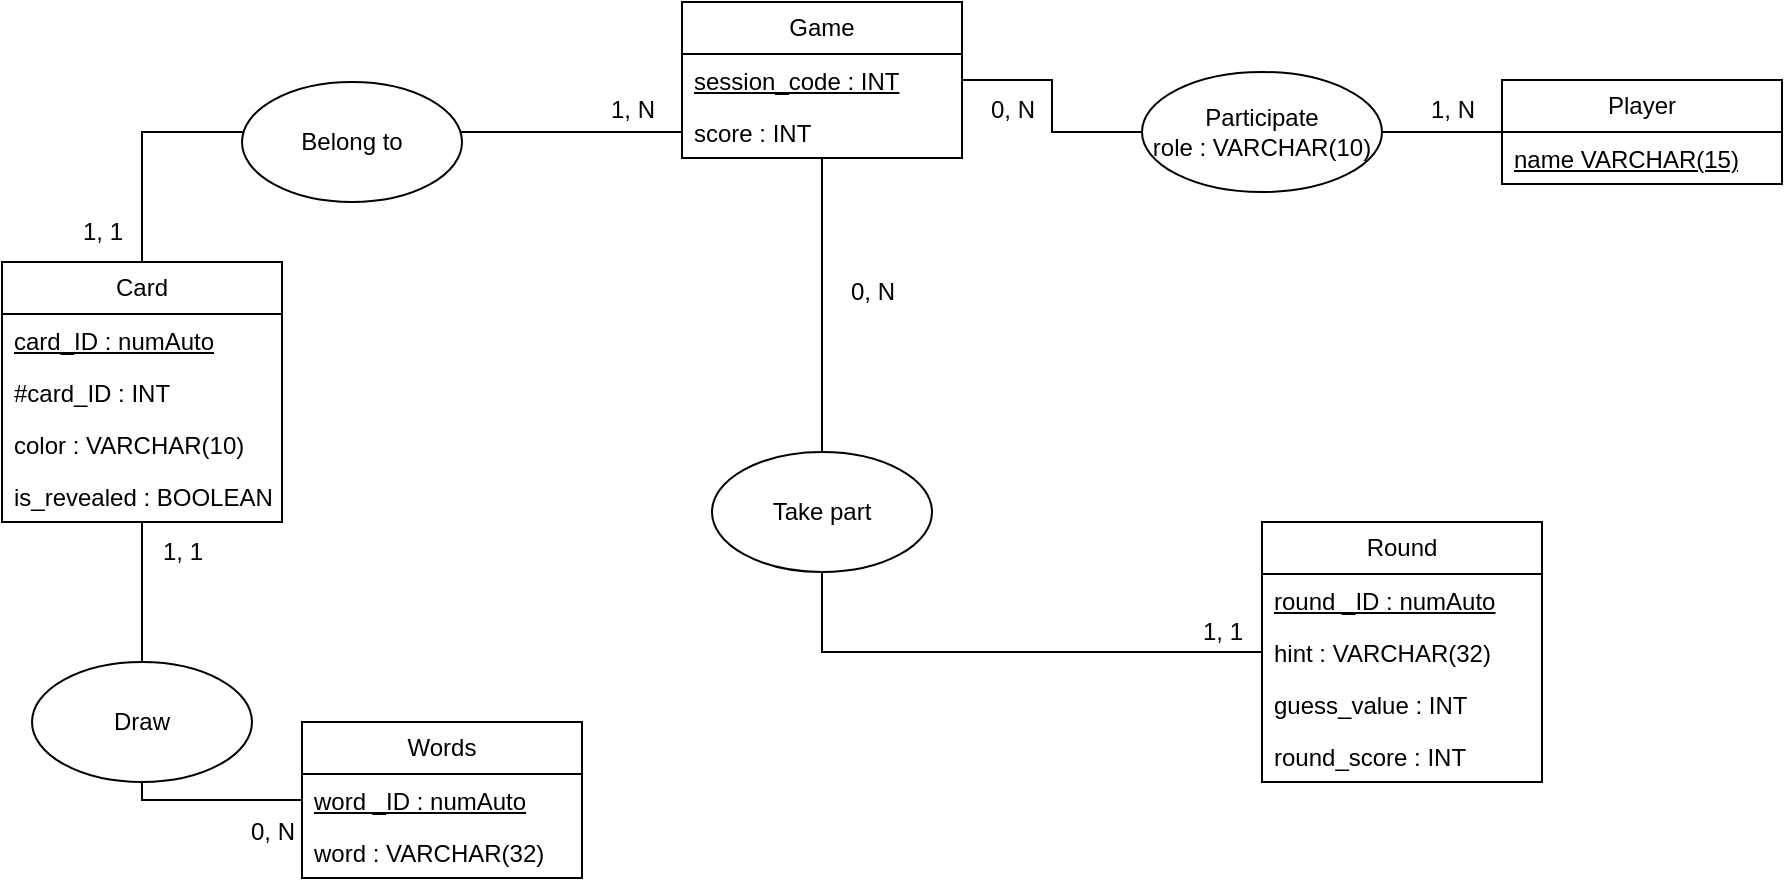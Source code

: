 <mxfile version="24.5.3" type="github">
  <diagram name="Page-1" id="bULinHIrzRMRAssg-DR1">
    <mxGraphModel dx="651" dy="695" grid="1" gridSize="10" guides="1" tooltips="1" connect="1" arrows="1" fold="1" page="1" pageScale="1" pageWidth="1169" pageHeight="827" math="0" shadow="0">
      <root>
        <mxCell id="0" />
        <mxCell id="1" parent="0" />
        <mxCell id="41feGYyov1eM8qyhhKeD-36" style="edgeStyle=orthogonalEdgeStyle;rounded=0;orthogonalLoop=1;jettySize=auto;html=1;endArrow=none;endFill=0;" parent="1" source="jrPJqY-cBqJbE4AikIkB-18" target="41feGYyov1eM8qyhhKeD-10" edge="1">
          <mxGeometry relative="1" as="geometry" />
        </mxCell>
        <mxCell id="41feGYyov1eM8qyhhKeD-1" value="Game" style="swimlane;fontStyle=0;childLayout=stackLayout;horizontal=1;startSize=26;fillColor=none;horizontalStack=0;resizeParent=1;resizeParentMax=0;resizeLast=0;collapsible=1;marginBottom=0;whiteSpace=wrap;html=1;" parent="1" vertex="1">
          <mxGeometry x="440" y="180" width="140" height="78" as="geometry" />
        </mxCell>
        <mxCell id="41feGYyov1eM8qyhhKeD-2" value="&lt;u&gt;session_code : INT&lt;/u&gt;" style="text;strokeColor=none;fillColor=none;align=left;verticalAlign=top;spacingLeft=4;spacingRight=4;overflow=hidden;rotatable=0;points=[[0,0.5],[1,0.5]];portConstraint=eastwest;whiteSpace=wrap;html=1;" parent="41feGYyov1eM8qyhhKeD-1" vertex="1">
          <mxGeometry y="26" width="140" height="26" as="geometry" />
        </mxCell>
        <mxCell id="41feGYyov1eM8qyhhKeD-7" value="score : INT" style="text;strokeColor=none;fillColor=none;align=left;verticalAlign=top;spacingLeft=4;spacingRight=4;overflow=hidden;rotatable=0;points=[[0,0.5],[1,0.5]];portConstraint=eastwest;whiteSpace=wrap;html=1;" parent="41feGYyov1eM8qyhhKeD-1" vertex="1">
          <mxGeometry y="52" width="140" height="26" as="geometry" />
        </mxCell>
        <mxCell id="41feGYyov1eM8qyhhKeD-10" value="Player" style="swimlane;fontStyle=0;childLayout=stackLayout;horizontal=1;startSize=26;fillColor=none;horizontalStack=0;resizeParent=1;resizeParentMax=0;resizeLast=0;collapsible=1;marginBottom=0;whiteSpace=wrap;html=1;" parent="1" vertex="1">
          <mxGeometry x="850" y="219" width="140" height="52" as="geometry" />
        </mxCell>
        <mxCell id="41feGYyov1eM8qyhhKeD-11" value="&lt;u&gt;name VARCHAR(15)&lt;/u&gt;" style="text;strokeColor=none;fillColor=none;align=left;verticalAlign=top;spacingLeft=4;spacingRight=4;overflow=hidden;rotatable=0;points=[[0,0.5],[1,0.5]];portConstraint=eastwest;whiteSpace=wrap;html=1;" parent="41feGYyov1eM8qyhhKeD-10" vertex="1">
          <mxGeometry y="26" width="140" height="26" as="geometry" />
        </mxCell>
        <mxCell id="9fqSzn5vpVTHfKsKmS2U-1" style="rounded=0;orthogonalLoop=1;jettySize=auto;html=1;edgeStyle=orthogonalEdgeStyle;endArrow=none;endFill=0;" parent="1" source="41feGYyov1eM8qyhhKeD-26" target="41feGYyov1eM8qyhhKeD-1" edge="1">
          <mxGeometry relative="1" as="geometry">
            <Array as="points">
              <mxPoint x="170" y="245" />
            </Array>
          </mxGeometry>
        </mxCell>
        <mxCell id="41feGYyov1eM8qyhhKeD-26" value="Card" style="swimlane;fontStyle=0;childLayout=stackLayout;horizontal=1;startSize=26;fillColor=none;horizontalStack=0;resizeParent=1;resizeParentMax=0;resizeLast=0;collapsible=1;marginBottom=0;whiteSpace=wrap;html=1;" parent="1" vertex="1">
          <mxGeometry x="100" y="310" width="140" height="130" as="geometry" />
        </mxCell>
        <mxCell id="41feGYyov1eM8qyhhKeD-27" value="&lt;u&gt;card_ID : numAuto&lt;/u&gt;" style="text;strokeColor=none;fillColor=none;align=left;verticalAlign=top;spacingLeft=4;spacingRight=4;overflow=hidden;rotatable=0;points=[[0,0.5],[1,0.5]];portConstraint=eastwest;whiteSpace=wrap;html=1;" parent="41feGYyov1eM8qyhhKeD-26" vertex="1">
          <mxGeometry y="26" width="140" height="26" as="geometry" />
        </mxCell>
        <mxCell id="41feGYyov1eM8qyhhKeD-28" value="#card_ID : INT" style="text;strokeColor=none;fillColor=none;align=left;verticalAlign=top;spacingLeft=4;spacingRight=4;overflow=hidden;rotatable=0;points=[[0,0.5],[1,0.5]];portConstraint=eastwest;whiteSpace=wrap;html=1;" parent="41feGYyov1eM8qyhhKeD-26" vertex="1">
          <mxGeometry y="52" width="140" height="26" as="geometry" />
        </mxCell>
        <mxCell id="xzaFgJdzzJLVi3Fy9hRb-1" value="color : VARCHAR(10)" style="text;strokeColor=none;fillColor=none;align=left;verticalAlign=top;spacingLeft=4;spacingRight=4;overflow=hidden;rotatable=0;points=[[0,0.5],[1,0.5]];portConstraint=eastwest;whiteSpace=wrap;html=1;" parent="41feGYyov1eM8qyhhKeD-26" vertex="1">
          <mxGeometry y="78" width="140" height="26" as="geometry" />
        </mxCell>
        <mxCell id="9fqSzn5vpVTHfKsKmS2U-2" value="is_revealed : BOOLEAN" style="text;strokeColor=none;fillColor=none;align=left;verticalAlign=top;spacingLeft=4;spacingRight=4;overflow=hidden;rotatable=0;points=[[0,0.5],[1,0.5]];portConstraint=eastwest;whiteSpace=wrap;html=1;" parent="41feGYyov1eM8qyhhKeD-26" vertex="1">
          <mxGeometry y="104" width="140" height="26" as="geometry" />
        </mxCell>
        <mxCell id="BuWvbfeFgEEDxW86AXxD-5" style="edgeStyle=orthogonalEdgeStyle;rounded=0;orthogonalLoop=1;jettySize=auto;html=1;endArrow=none;endFill=0;" parent="1" source="BuWvbfeFgEEDxW86AXxD-1" target="41feGYyov1eM8qyhhKeD-26" edge="1">
          <mxGeometry relative="1" as="geometry" />
        </mxCell>
        <mxCell id="BuWvbfeFgEEDxW86AXxD-1" value="&lt;span style=&quot;background-color: initial;&quot;&gt;Words&lt;/span&gt;" style="swimlane;fontStyle=0;childLayout=stackLayout;horizontal=1;startSize=26;fillColor=none;horizontalStack=0;resizeParent=1;resizeParentMax=0;resizeLast=0;collapsible=1;marginBottom=0;whiteSpace=wrap;html=1;" parent="1" vertex="1">
          <mxGeometry x="250" y="540" width="140" height="78" as="geometry" />
        </mxCell>
        <mxCell id="BuWvbfeFgEEDxW86AXxD-2" value="&lt;u&gt;word _ID : numAuto&lt;/u&gt;" style="text;strokeColor=none;fillColor=none;align=left;verticalAlign=top;spacingLeft=4;spacingRight=4;overflow=hidden;rotatable=0;points=[[0,0.5],[1,0.5]];portConstraint=eastwest;whiteSpace=wrap;html=1;" parent="BuWvbfeFgEEDxW86AXxD-1" vertex="1">
          <mxGeometry y="26" width="140" height="26" as="geometry" />
        </mxCell>
        <mxCell id="BuWvbfeFgEEDxW86AXxD-3" value="word : VARCHAR(32)" style="text;strokeColor=none;fillColor=none;align=left;verticalAlign=top;spacingLeft=4;spacingRight=4;overflow=hidden;rotatable=0;points=[[0,0.5],[1,0.5]];portConstraint=eastwest;whiteSpace=wrap;html=1;" parent="BuWvbfeFgEEDxW86AXxD-1" vertex="1">
          <mxGeometry y="52" width="140" height="26" as="geometry" />
        </mxCell>
        <mxCell id="9fqSzn5vpVTHfKsKmS2U-6" style="edgeStyle=orthogonalEdgeStyle;rounded=0;orthogonalLoop=1;jettySize=auto;html=1;endArrow=none;endFill=0;" parent="1" source="9fqSzn5vpVTHfKsKmS2U-3" target="41feGYyov1eM8qyhhKeD-1" edge="1">
          <mxGeometry relative="1" as="geometry" />
        </mxCell>
        <mxCell id="9fqSzn5vpVTHfKsKmS2U-3" value="&lt;span style=&quot;background-color: initial;&quot;&gt;Round&lt;/span&gt;" style="swimlane;fontStyle=0;childLayout=stackLayout;horizontal=1;startSize=26;fillColor=none;horizontalStack=0;resizeParent=1;resizeParentMax=0;resizeLast=0;collapsible=1;marginBottom=0;whiteSpace=wrap;html=1;" parent="1" vertex="1">
          <mxGeometry x="730" y="440" width="140" height="130" as="geometry" />
        </mxCell>
        <mxCell id="9fqSzn5vpVTHfKsKmS2U-4" value="&lt;u&gt;round _ID : numAuto&lt;/u&gt;" style="text;strokeColor=none;fillColor=none;align=left;verticalAlign=top;spacingLeft=4;spacingRight=4;overflow=hidden;rotatable=0;points=[[0,0.5],[1,0.5]];portConstraint=eastwest;whiteSpace=wrap;html=1;" parent="9fqSzn5vpVTHfKsKmS2U-3" vertex="1">
          <mxGeometry y="26" width="140" height="26" as="geometry" />
        </mxCell>
        <mxCell id="9fqSzn5vpVTHfKsKmS2U-7" value="hint : VARCHAR(32)" style="text;strokeColor=none;fillColor=none;align=left;verticalAlign=top;spacingLeft=4;spacingRight=4;overflow=hidden;rotatable=0;points=[[0,0.5],[1,0.5]];portConstraint=eastwest;whiteSpace=wrap;html=1;" parent="9fqSzn5vpVTHfKsKmS2U-3" vertex="1">
          <mxGeometry y="52" width="140" height="26" as="geometry" />
        </mxCell>
        <mxCell id="9fqSzn5vpVTHfKsKmS2U-5" value="guess_value : INT" style="text;strokeColor=none;fillColor=none;align=left;verticalAlign=top;spacingLeft=4;spacingRight=4;overflow=hidden;rotatable=0;points=[[0,0.5],[1,0.5]];portConstraint=eastwest;whiteSpace=wrap;html=1;" parent="9fqSzn5vpVTHfKsKmS2U-3" vertex="1">
          <mxGeometry y="78" width="140" height="26" as="geometry" />
        </mxCell>
        <mxCell id="9fqSzn5vpVTHfKsKmS2U-8" value="round_score : INT" style="text;strokeColor=none;fillColor=none;align=left;verticalAlign=top;spacingLeft=4;spacingRight=4;overflow=hidden;rotatable=0;points=[[0,0.5],[1,0.5]];portConstraint=eastwest;whiteSpace=wrap;html=1;" parent="9fqSzn5vpVTHfKsKmS2U-3" vertex="1">
          <mxGeometry y="104" width="140" height="26" as="geometry" />
        </mxCell>
        <mxCell id="jrPJqY-cBqJbE4AikIkB-1" value="1, 1" style="text;html=1;align=center;verticalAlign=middle;resizable=0;points=[];autosize=1;strokeColor=none;fillColor=none;" vertex="1" parent="1">
          <mxGeometry x="130" y="280" width="40" height="30" as="geometry" />
        </mxCell>
        <mxCell id="jrPJqY-cBqJbE4AikIkB-2" value="1, N" style="text;html=1;align=center;verticalAlign=middle;resizable=0;points=[];autosize=1;strokeColor=none;fillColor=none;" vertex="1" parent="1">
          <mxGeometry x="390" y="219" width="50" height="30" as="geometry" />
        </mxCell>
        <mxCell id="jrPJqY-cBqJbE4AikIkB-3" value="0, N" style="text;html=1;align=center;verticalAlign=middle;resizable=0;points=[];autosize=1;strokeColor=none;fillColor=none;" vertex="1" parent="1">
          <mxGeometry x="210" y="580" width="50" height="30" as="geometry" />
        </mxCell>
        <mxCell id="jrPJqY-cBqJbE4AikIkB-4" value="1, 1" style="text;html=1;align=center;verticalAlign=middle;resizable=0;points=[];autosize=1;strokeColor=none;fillColor=none;" vertex="1" parent="1">
          <mxGeometry x="170" y="440" width="40" height="30" as="geometry" />
        </mxCell>
        <mxCell id="jrPJqY-cBqJbE4AikIkB-5" value="1, 1" style="text;html=1;align=center;verticalAlign=middle;resizable=0;points=[];autosize=1;strokeColor=none;fillColor=none;" vertex="1" parent="1">
          <mxGeometry x="690" y="480" width="40" height="30" as="geometry" />
        </mxCell>
        <mxCell id="jrPJqY-cBqJbE4AikIkB-6" value="0, N" style="text;html=1;align=center;verticalAlign=middle;resizable=0;points=[];autosize=1;strokeColor=none;fillColor=none;" vertex="1" parent="1">
          <mxGeometry x="510" y="310" width="50" height="30" as="geometry" />
        </mxCell>
        <mxCell id="jrPJqY-cBqJbE4AikIkB-7" value="0, N" style="text;html=1;align=center;verticalAlign=middle;resizable=0;points=[];autosize=1;strokeColor=none;fillColor=none;" vertex="1" parent="1">
          <mxGeometry x="580" y="219" width="50" height="30" as="geometry" />
        </mxCell>
        <mxCell id="jrPJqY-cBqJbE4AikIkB-8" value="1, N" style="text;html=1;align=center;verticalAlign=middle;resizable=0;points=[];autosize=1;strokeColor=none;fillColor=none;" vertex="1" parent="1">
          <mxGeometry x="800" y="219" width="50" height="30" as="geometry" />
        </mxCell>
        <mxCell id="jrPJqY-cBqJbE4AikIkB-14" value="Belong to" style="ellipse;whiteSpace=wrap;html=1;" vertex="1" parent="1">
          <mxGeometry x="220" y="220" width="110" height="60" as="geometry" />
        </mxCell>
        <mxCell id="jrPJqY-cBqJbE4AikIkB-16" value="Draw" style="ellipse;whiteSpace=wrap;html=1;" vertex="1" parent="1">
          <mxGeometry x="115" y="510" width="110" height="60" as="geometry" />
        </mxCell>
        <mxCell id="jrPJqY-cBqJbE4AikIkB-17" value="Take part" style="ellipse;whiteSpace=wrap;html=1;" vertex="1" parent="1">
          <mxGeometry x="455" y="405" width="110" height="60" as="geometry" />
        </mxCell>
        <mxCell id="jrPJqY-cBqJbE4AikIkB-19" value="" style="edgeStyle=orthogonalEdgeStyle;rounded=0;orthogonalLoop=1;jettySize=auto;html=1;endArrow=none;endFill=0;" edge="1" parent="1" source="41feGYyov1eM8qyhhKeD-1" target="jrPJqY-cBqJbE4AikIkB-18">
          <mxGeometry relative="1" as="geometry">
            <mxPoint x="580" y="245" as="sourcePoint" />
            <mxPoint x="850" y="245" as="targetPoint" />
          </mxGeometry>
        </mxCell>
        <mxCell id="jrPJqY-cBqJbE4AikIkB-18" value="&lt;div&gt;Participate&lt;/div&gt;&lt;div&gt;role : VARCHAR(10)&lt;/div&gt;" style="ellipse;whiteSpace=wrap;html=1;" vertex="1" parent="1">
          <mxGeometry x="670" y="215" width="120" height="60" as="geometry" />
        </mxCell>
      </root>
    </mxGraphModel>
  </diagram>
</mxfile>
